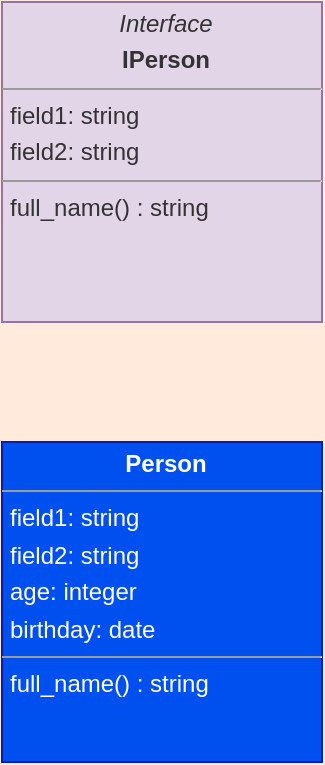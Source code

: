 <mxfile>
  <diagram id="iIh" name="Style-Plain">
    <mxGraphModel dx="0" dy="0" background="#FFEADB" grid="0" gridSize="10" guides="1" tooltips="1" connect="1" arrows="1" fold="1" page="1" pageScale="1" pageWidth="1169" pageHeight="827" math="0" shadow="0">
      <root>
        <mxCell id="page_root_iIh" parent="iIh"/>
        <mxCell id="node_root_iIh" parent="page_root_iIh"/>
        <mxCell id="iIh-2" value="&lt;p style=&quot;margin:0px;margin-left:4px;margin-top:4px;text-align:center&quot;&gt;&lt;i&gt;Interface&lt;/i&gt;&lt;/p&gt;&lt;p style=&quot;margin:0px;margin-left:4px;margin-top:4px;text-align:center&quot;&gt;&lt;b&gt;IPerson&lt;/b&gt;&lt;/p&gt;&lt;hr size=&quot;1&quot;/&gt;&lt;p style=&quot;margin:0px;margin-left:4px;margin-top:4px&quot;&gt;field1: string&lt;/p&gt;&lt;p style=&quot;margin:0px;margin-left:4px;margin-top:4px&quot;&gt;field2: string&lt;/p&gt;&lt;hr size=&quot;1&quot;/&gt;&lt;p style=&quot;margin:0px;margin-left:4px;margin-top:4px&quot;&gt;full_name() : string&lt;/p&gt;" style="whiteSpace=wrap;html=1;rounded=0;fillColor=#e1d5e7;strokeColor=#9673a6;fontColor=#333333;align=left;overflow=fill;fontSize=12;fontFamily=Helvetica" vertex="1" parent="node_root_iIh">
          <mxGeometry x="30" y="30" width="160" height="160" as="geometry"/>
        </mxCell>
        <mxCell id="iIh-3" value="&lt;p style=&quot;margin:0px;margin-left:4px;margin-top:4px;text-align:center&quot;&gt;&lt;b&gt;Person&lt;/b&gt;&lt;/p&gt;&lt;hr size=&quot;1&quot;/&gt;&lt;p style=&quot;margin:0px;margin-left:4px;margin-top:4px&quot;&gt;field1: string&lt;/p&gt;&lt;p style=&quot;margin:0px;margin-left:4px;margin-top:4px&quot;&gt;field2: string&lt;/p&gt;&lt;p style=&quot;margin:0px;margin-left:4px;margin-top:4px&quot;&gt;age: integer&lt;/p&gt;&lt;p style=&quot;margin:0px;margin-left:4px;margin-top:4px&quot;&gt;birthday: date&lt;/p&gt;&lt;hr size=&quot;1&quot;/&gt;&lt;p style=&quot;margin:0px;margin-left:4px;margin-top:4px&quot;&gt;full_name() : string&lt;/p&gt;" style="whiteSpace=wrap;html=1;rounded=0;fillColor=#0050ef;strokeColor=#001DBC;fontColor=#ffffff;align=left;overflow=fill;fontSize=12;fontFamily=Helvetica" vertex="1" parent="node_root_iIh">
          <mxGeometry x="30" y="250" width="160" height="160" as="geometry"/>
        </mxCell>
      </root>
    </mxGraphModel>
  </diagram>
</mxfile>